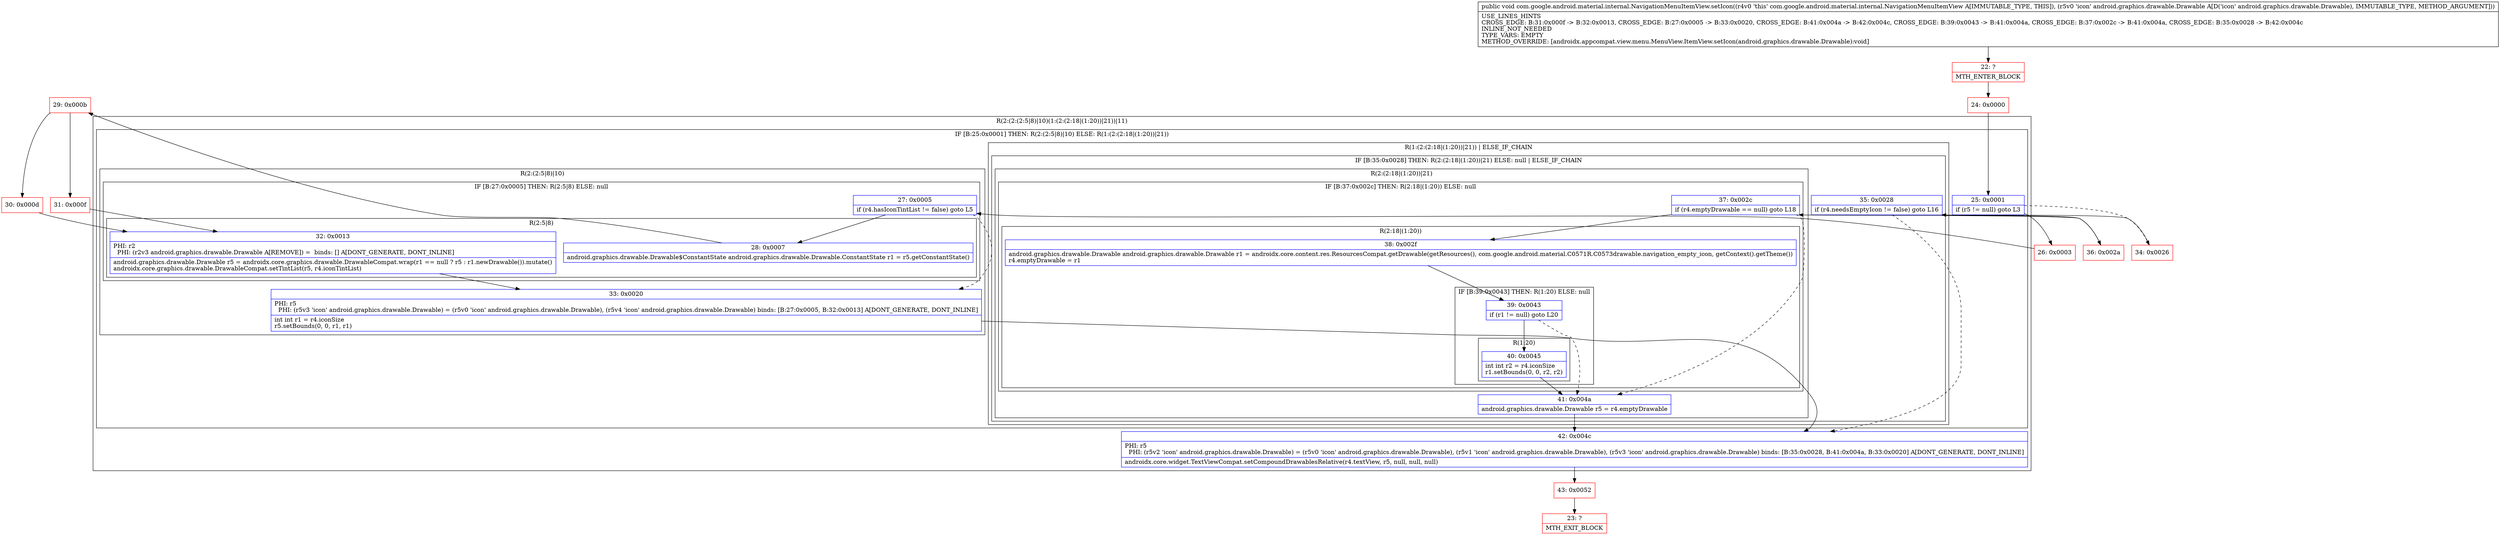 digraph "CFG forcom.google.android.material.internal.NavigationMenuItemView.setIcon(Landroid\/graphics\/drawable\/Drawable;)V" {
subgraph cluster_Region_1676373039 {
label = "R(2:(2:(2:5|8)|10)(1:(2:(2:18|(1:20))|21))|11)";
node [shape=record,color=blue];
subgraph cluster_IfRegion_1448195075 {
label = "IF [B:25:0x0001] THEN: R(2:(2:5|8)|10) ELSE: R(1:(2:(2:18|(1:20))|21))";
node [shape=record,color=blue];
Node_25 [shape=record,label="{25\:\ 0x0001|if (r5 != null) goto L3\l}"];
subgraph cluster_Region_68996514 {
label = "R(2:(2:5|8)|10)";
node [shape=record,color=blue];
subgraph cluster_IfRegion_1775764851 {
label = "IF [B:27:0x0005] THEN: R(2:5|8) ELSE: null";
node [shape=record,color=blue];
Node_27 [shape=record,label="{27\:\ 0x0005|if (r4.hasIconTintList != false) goto L5\l}"];
subgraph cluster_Region_1045207410 {
label = "R(2:5|8)";
node [shape=record,color=blue];
Node_28 [shape=record,label="{28\:\ 0x0007|android.graphics.drawable.Drawable$ConstantState android.graphics.drawable.Drawable.ConstantState r1 = r5.getConstantState()\l}"];
Node_32 [shape=record,label="{32\:\ 0x0013|PHI: r2 \l  PHI: (r2v3 android.graphics.drawable.Drawable A[REMOVE]) =  binds: [] A[DONT_GENERATE, DONT_INLINE]\l|android.graphics.drawable.Drawable r5 = androidx.core.graphics.drawable.DrawableCompat.wrap(r1 == null ? r5 : r1.newDrawable()).mutate()\landroidx.core.graphics.drawable.DrawableCompat.setTintList(r5, r4.iconTintList)\l}"];
}
}
Node_33 [shape=record,label="{33\:\ 0x0020|PHI: r5 \l  PHI: (r5v3 'icon' android.graphics.drawable.Drawable) = (r5v0 'icon' android.graphics.drawable.Drawable), (r5v4 'icon' android.graphics.drawable.Drawable) binds: [B:27:0x0005, B:32:0x0013] A[DONT_GENERATE, DONT_INLINE]\l|int int r1 = r4.iconSize\lr5.setBounds(0, 0, r1, r1)\l}"];
}
subgraph cluster_Region_542120589 {
label = "R(1:(2:(2:18|(1:20))|21)) | ELSE_IF_CHAIN\l";
node [shape=record,color=blue];
subgraph cluster_IfRegion_409112764 {
label = "IF [B:35:0x0028] THEN: R(2:(2:18|(1:20))|21) ELSE: null | ELSE_IF_CHAIN\l";
node [shape=record,color=blue];
Node_35 [shape=record,label="{35\:\ 0x0028|if (r4.needsEmptyIcon != false) goto L16\l}"];
subgraph cluster_Region_1128844831 {
label = "R(2:(2:18|(1:20))|21)";
node [shape=record,color=blue];
subgraph cluster_IfRegion_1788000408 {
label = "IF [B:37:0x002c] THEN: R(2:18|(1:20)) ELSE: null";
node [shape=record,color=blue];
Node_37 [shape=record,label="{37\:\ 0x002c|if (r4.emptyDrawable == null) goto L18\l}"];
subgraph cluster_Region_1356678909 {
label = "R(2:18|(1:20))";
node [shape=record,color=blue];
Node_38 [shape=record,label="{38\:\ 0x002f|android.graphics.drawable.Drawable android.graphics.drawable.Drawable r1 = androidx.core.content.res.ResourcesCompat.getDrawable(getResources(), com.google.android.material.C0571R.C0573drawable.navigation_empty_icon, getContext().getTheme())\lr4.emptyDrawable = r1\l}"];
subgraph cluster_IfRegion_1673992822 {
label = "IF [B:39:0x0043] THEN: R(1:20) ELSE: null";
node [shape=record,color=blue];
Node_39 [shape=record,label="{39\:\ 0x0043|if (r1 != null) goto L20\l}"];
subgraph cluster_Region_276423831 {
label = "R(1:20)";
node [shape=record,color=blue];
Node_40 [shape=record,label="{40\:\ 0x0045|int int r2 = r4.iconSize\lr1.setBounds(0, 0, r2, r2)\l}"];
}
}
}
}
Node_41 [shape=record,label="{41\:\ 0x004a|android.graphics.drawable.Drawable r5 = r4.emptyDrawable\l}"];
}
}
}
}
Node_42 [shape=record,label="{42\:\ 0x004c|PHI: r5 \l  PHI: (r5v2 'icon' android.graphics.drawable.Drawable) = (r5v0 'icon' android.graphics.drawable.Drawable), (r5v1 'icon' android.graphics.drawable.Drawable), (r5v3 'icon' android.graphics.drawable.Drawable) binds: [B:35:0x0028, B:41:0x004a, B:33:0x0020] A[DONT_GENERATE, DONT_INLINE]\l|androidx.core.widget.TextViewCompat.setCompoundDrawablesRelative(r4.textView, r5, null, null, null)\l}"];
}
Node_22 [shape=record,color=red,label="{22\:\ ?|MTH_ENTER_BLOCK\l}"];
Node_24 [shape=record,color=red,label="{24\:\ 0x0000}"];
Node_26 [shape=record,color=red,label="{26\:\ 0x0003}"];
Node_29 [shape=record,color=red,label="{29\:\ 0x000b}"];
Node_30 [shape=record,color=red,label="{30\:\ 0x000d}"];
Node_31 [shape=record,color=red,label="{31\:\ 0x000f}"];
Node_43 [shape=record,color=red,label="{43\:\ 0x0052}"];
Node_23 [shape=record,color=red,label="{23\:\ ?|MTH_EXIT_BLOCK\l}"];
Node_34 [shape=record,color=red,label="{34\:\ 0x0026}"];
Node_36 [shape=record,color=red,label="{36\:\ 0x002a}"];
MethodNode[shape=record,label="{public void com.google.android.material.internal.NavigationMenuItemView.setIcon((r4v0 'this' com.google.android.material.internal.NavigationMenuItemView A[IMMUTABLE_TYPE, THIS]), (r5v0 'icon' android.graphics.drawable.Drawable A[D('icon' android.graphics.drawable.Drawable), IMMUTABLE_TYPE, METHOD_ARGUMENT]))  | USE_LINES_HINTS\lCROSS_EDGE: B:31:0x000f \-\> B:32:0x0013, CROSS_EDGE: B:27:0x0005 \-\> B:33:0x0020, CROSS_EDGE: B:41:0x004a \-\> B:42:0x004c, CROSS_EDGE: B:39:0x0043 \-\> B:41:0x004a, CROSS_EDGE: B:37:0x002c \-\> B:41:0x004a, CROSS_EDGE: B:35:0x0028 \-\> B:42:0x004c\lINLINE_NOT_NEEDED\lTYPE_VARS: EMPTY\lMETHOD_OVERRIDE: [androidx.appcompat.view.menu.MenuView.ItemView.setIcon(android.graphics.drawable.Drawable):void]\l}"];
MethodNode -> Node_22;Node_25 -> Node_26;
Node_25 -> Node_34[style=dashed];
Node_27 -> Node_28;
Node_27 -> Node_33[style=dashed];
Node_28 -> Node_29;
Node_32 -> Node_33;
Node_33 -> Node_42;
Node_35 -> Node_36;
Node_35 -> Node_42[style=dashed];
Node_37 -> Node_38;
Node_37 -> Node_41[style=dashed];
Node_38 -> Node_39;
Node_39 -> Node_40;
Node_39 -> Node_41[style=dashed];
Node_40 -> Node_41;
Node_41 -> Node_42;
Node_42 -> Node_43;
Node_22 -> Node_24;
Node_24 -> Node_25;
Node_26 -> Node_27;
Node_29 -> Node_30;
Node_29 -> Node_31;
Node_30 -> Node_32;
Node_31 -> Node_32;
Node_43 -> Node_23;
Node_34 -> Node_35;
Node_36 -> Node_37;
}


